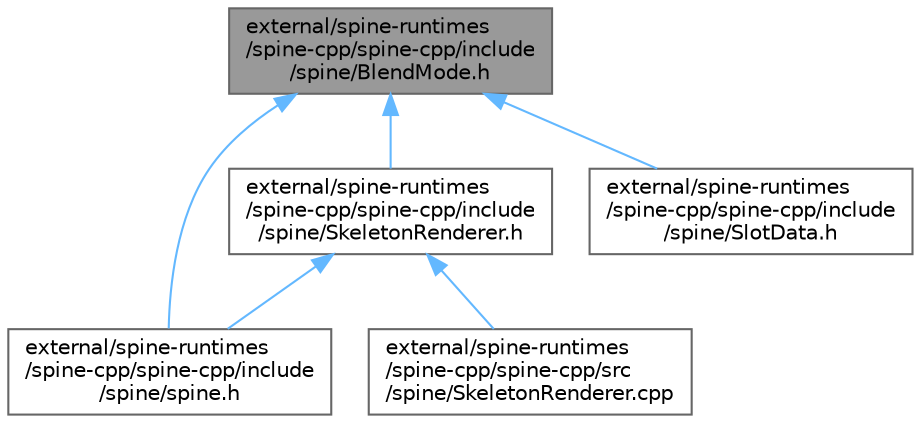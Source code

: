 digraph "external/spine-runtimes/spine-cpp/spine-cpp/include/spine/BlendMode.h"
{
 // LATEX_PDF_SIZE
  bgcolor="transparent";
  edge [fontname=Helvetica,fontsize=10,labelfontname=Helvetica,labelfontsize=10];
  node [fontname=Helvetica,fontsize=10,shape=box,height=0.2,width=0.4];
  Node1 [id="Node000001",label="external/spine-runtimes\l/spine-cpp/spine-cpp/include\l/spine/BlendMode.h",height=0.2,width=0.4,color="gray40", fillcolor="grey60", style="filled", fontcolor="black",tooltip=" "];
  Node1 -> Node2 [id="edge6_Node000001_Node000002",dir="back",color="steelblue1",style="solid",tooltip=" "];
  Node2 [id="Node000002",label="external/spine-runtimes\l/spine-cpp/spine-cpp/include\l/spine/SkeletonRenderer.h",height=0.2,width=0.4,color="grey40", fillcolor="white", style="filled",URL="$_skeleton_renderer_8h.html",tooltip=" "];
  Node2 -> Node3 [id="edge7_Node000002_Node000003",dir="back",color="steelblue1",style="solid",tooltip=" "];
  Node3 [id="Node000003",label="external/spine-runtimes\l/spine-cpp/spine-cpp/include\l/spine/spine.h",height=0.2,width=0.4,color="grey40", fillcolor="white", style="filled",URL="$p_2spine-cpp_2include_2spine_2spine_8h.html",tooltip=" "];
  Node2 -> Node4 [id="edge8_Node000002_Node000004",dir="back",color="steelblue1",style="solid",tooltip=" "];
  Node4 [id="Node000004",label="external/spine-runtimes\l/spine-cpp/spine-cpp/src\l/spine/SkeletonRenderer.cpp",height=0.2,width=0.4,color="grey40", fillcolor="white", style="filled",URL="$_skeleton_renderer_8cpp.html",tooltip=" "];
  Node1 -> Node5 [id="edge9_Node000001_Node000005",dir="back",color="steelblue1",style="solid",tooltip=" "];
  Node5 [id="Node000005",label="external/spine-runtimes\l/spine-cpp/spine-cpp/include\l/spine/SlotData.h",height=0.2,width=0.4,color="grey40", fillcolor="white", style="filled",URL="$p_2spine-cpp_2include_2spine_2_slot_data_8h.html",tooltip=" "];
  Node1 -> Node3 [id="edge10_Node000001_Node000003",dir="back",color="steelblue1",style="solid",tooltip=" "];
}
